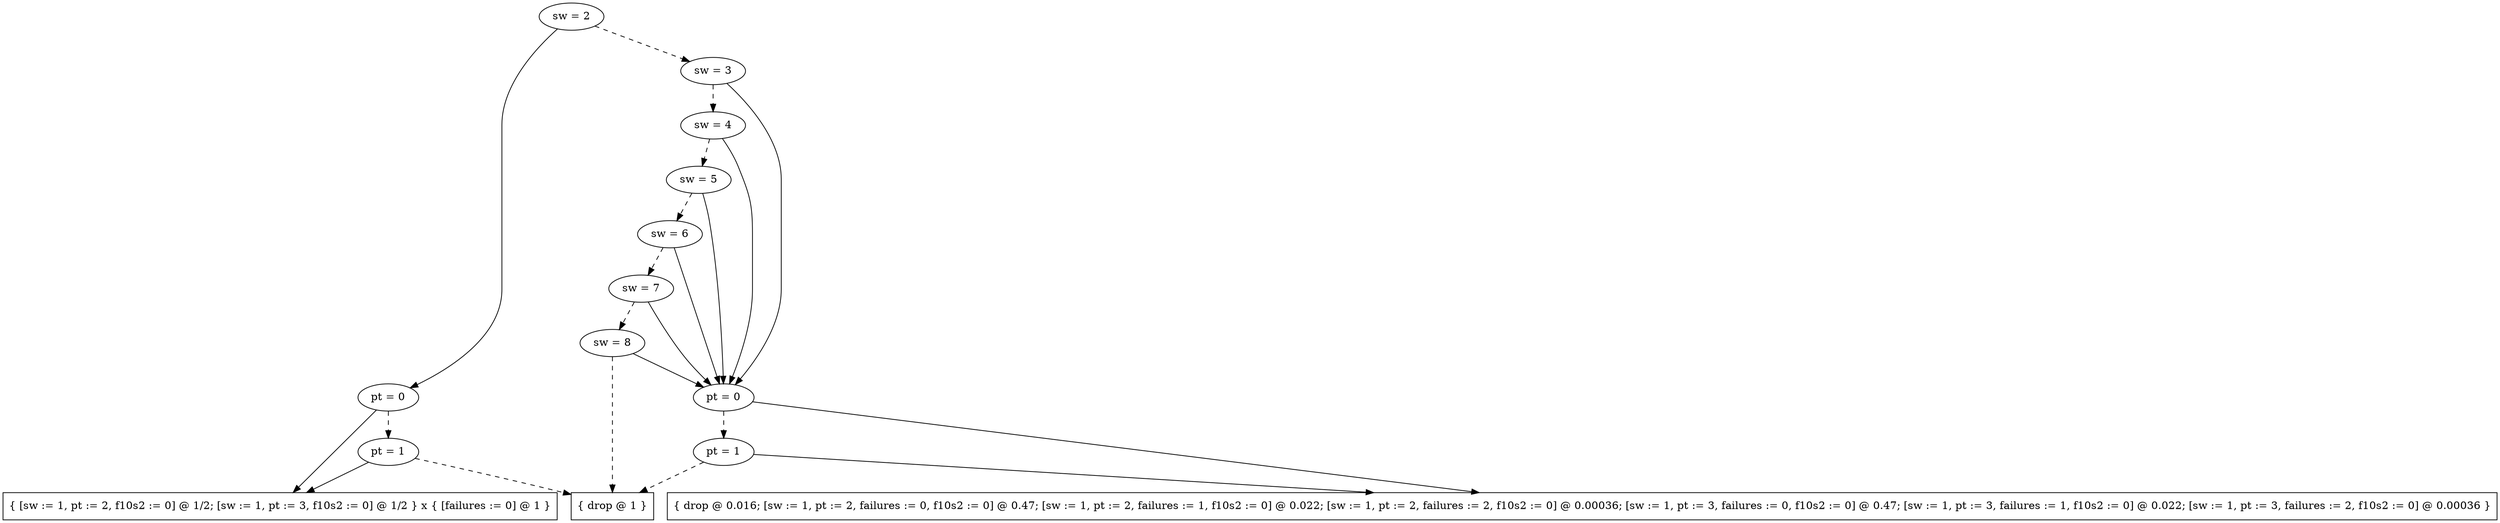 digraph tdk {
3371 [label="sw = 2"];
3371 -> 3356;
3371 -> 3369 [style="dashed"];
3356 [label="pt = 0"];
3356 -> 3272;
3356 -> 3301 [style="dashed"];
3272 [shape=box label="{ [sw := 1, pt := 2, f10s2 := 0] @ 1/2; [sw := 1, pt := 3, f10s2 := 0] @ 1/2 } x { [failures := 0] @ 1 }"];
3301 [label="pt = 1"];
3301 -> 3272;
3301 -> 0 [style="dashed"];
0 [shape=box label="{ drop @ 1 }"];
3369 [label="sw = 3"];
3369 -> 3349;
3369 -> 3367 [style="dashed"];
3349 [label="pt = 0"];
3349 -> 3216;
3349 -> 3294 [style="dashed"];
3216 [shape=box label="{ drop @ 0.016; [sw := 1, pt := 2, failures := 0, f10s2 := 0] @ 0.47; [sw := 1, pt := 2, failures := 1, f10s2 := 0] @ 0.022; [sw := 1, pt := 2, failures := 2, f10s2 := 0] @ 0.00036; [sw := 1, pt := 3, failures := 0, f10s2 := 0] @ 0.47; [sw := 1, pt := 3, failures := 1, f10s2 := 0] @ 0.022; [sw := 1, pt := 3, failures := 2, f10s2 := 0] @ 0.00036 }"];
3294 [label="pt = 1"];
3294 -> 3216;
3294 -> 0 [style="dashed"];
3367 [label="sw = 4"];
3367 -> 3349;
3367 -> 3365 [style="dashed"];
3365 [label="sw = 5"];
3365 -> 3349;
3365 -> 3363 [style="dashed"];
3363 [label="sw = 6"];
3363 -> 3349;
3363 -> 3361 [style="dashed"];
3361 [label="sw = 7"];
3361 -> 3349;
3361 -> 3359 [style="dashed"];
3359 [label="sw = 8"];
3359 -> 3349;
3359 -> 0 [style="dashed"];
{rank=same; 3367 ;}
{rank=same; 3301 3294 ;}
{rank=same; 3365 ;}
{rank=same; 3369 ;}
{rank=same; 3371 ;}
{rank=same; 3361 ;}
{rank=same; 3359 ;}
{rank=same; 3363 ;}
{rank=same; 3349 3356 ;}
}
